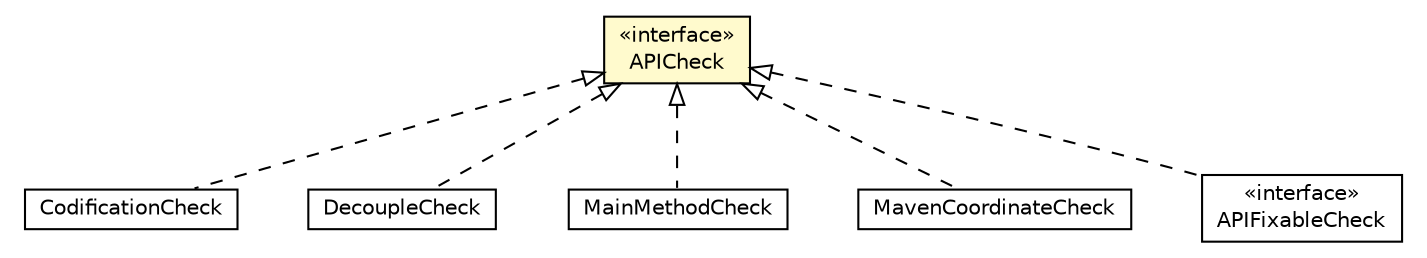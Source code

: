 #!/usr/local/bin/dot
#
# Class diagram 
# Generated by UMLGraph version R5_6-24-gf6e263 (http://www.umlgraph.org/)
#

digraph G {
	edge [fontname="Helvetica",fontsize=10,labelfontname="Helvetica",labelfontsize=10];
	node [fontname="Helvetica",fontsize=10,shape=plaintext];
	nodesep=0.25;
	ranksep=0.5;
	// org.universAAL.support.directives.checks.CodificationCheck
	c1633685 [label=<<table title="org.universAAL.support.directives.checks.CodificationCheck" border="0" cellborder="1" cellspacing="0" cellpadding="2" port="p" href="../checks/CodificationCheck.html">
		<tr><td><table border="0" cellspacing="0" cellpadding="1">
<tr><td align="center" balign="center"> CodificationCheck </td></tr>
		</table></td></tr>
		</table>>, URL="../checks/CodificationCheck.html", fontname="Helvetica", fontcolor="black", fontsize=10.0];
	// org.universAAL.support.directives.checks.DecoupleCheck
	c1633687 [label=<<table title="org.universAAL.support.directives.checks.DecoupleCheck" border="0" cellborder="1" cellspacing="0" cellpadding="2" port="p" href="../checks/DecoupleCheck.html">
		<tr><td><table border="0" cellspacing="0" cellpadding="1">
<tr><td align="center" balign="center"> DecoupleCheck </td></tr>
		</table></td></tr>
		</table>>, URL="../checks/DecoupleCheck.html", fontname="Helvetica", fontcolor="black", fontsize=10.0];
	// org.universAAL.support.directives.checks.MainMethodCheck
	c1633688 [label=<<table title="org.universAAL.support.directives.checks.MainMethodCheck" border="0" cellborder="1" cellspacing="0" cellpadding="2" port="p" href="../checks/MainMethodCheck.html">
		<tr><td><table border="0" cellspacing="0" cellpadding="1">
<tr><td align="center" balign="center"> MainMethodCheck </td></tr>
		</table></td></tr>
		</table>>, URL="../checks/MainMethodCheck.html", fontname="Helvetica", fontcolor="black", fontsize=10.0];
	// org.universAAL.support.directives.checks.MavenCoordinateCheck
	c1633691 [label=<<table title="org.universAAL.support.directives.checks.MavenCoordinateCheck" border="0" cellborder="1" cellspacing="0" cellpadding="2" port="p" href="../checks/MavenCoordinateCheck.html">
		<tr><td><table border="0" cellspacing="0" cellpadding="1">
<tr><td align="center" balign="center"> MavenCoordinateCheck </td></tr>
		</table></td></tr>
		</table>>, URL="../checks/MavenCoordinateCheck.html", fontname="Helvetica", fontcolor="black", fontsize=10.0];
	// org.universAAL.support.directives.api.APIFixableCheck
	c1633709 [label=<<table title="org.universAAL.support.directives.api.APIFixableCheck" border="0" cellborder="1" cellspacing="0" cellpadding="2" port="p" href="./APIFixableCheck.html">
		<tr><td><table border="0" cellspacing="0" cellpadding="1">
<tr><td align="center" balign="center"> &#171;interface&#187; </td></tr>
<tr><td align="center" balign="center"> APIFixableCheck </td></tr>
		</table></td></tr>
		</table>>, URL="./APIFixableCheck.html", fontname="Helvetica", fontcolor="black", fontsize=10.0];
	// org.universAAL.support.directives.api.APICheck
	c1633711 [label=<<table title="org.universAAL.support.directives.api.APICheck" border="0" cellborder="1" cellspacing="0" cellpadding="2" port="p" bgcolor="lemonChiffon" href="./APICheck.html">
		<tr><td><table border="0" cellspacing="0" cellpadding="1">
<tr><td align="center" balign="center"> &#171;interface&#187; </td></tr>
<tr><td align="center" balign="center"> APICheck </td></tr>
		</table></td></tr>
		</table>>, URL="./APICheck.html", fontname="Helvetica", fontcolor="black", fontsize=10.0];
	//org.universAAL.support.directives.checks.CodificationCheck implements org.universAAL.support.directives.api.APICheck
	c1633711:p -> c1633685:p [dir=back,arrowtail=empty,style=dashed];
	//org.universAAL.support.directives.checks.DecoupleCheck implements org.universAAL.support.directives.api.APICheck
	c1633711:p -> c1633687:p [dir=back,arrowtail=empty,style=dashed];
	//org.universAAL.support.directives.checks.MainMethodCheck implements org.universAAL.support.directives.api.APICheck
	c1633711:p -> c1633688:p [dir=back,arrowtail=empty,style=dashed];
	//org.universAAL.support.directives.checks.MavenCoordinateCheck implements org.universAAL.support.directives.api.APICheck
	c1633711:p -> c1633691:p [dir=back,arrowtail=empty,style=dashed];
	//org.universAAL.support.directives.api.APIFixableCheck implements org.universAAL.support.directives.api.APICheck
	c1633711:p -> c1633709:p [dir=back,arrowtail=empty,style=dashed];
}

